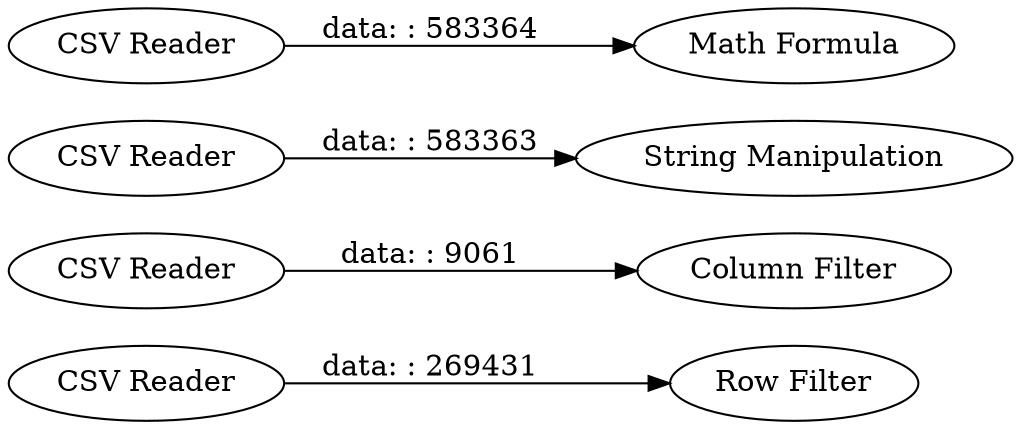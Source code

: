 digraph {
	"6096848084086237553_6" [label="Row Filter"]
	"6096848084086237553_2" [label="CSV Reader"]
	"6096848084086237553_3" [label="CSV Reader"]
	"6096848084086237553_7" [label="Column Filter"]
	"6096848084086237553_9" [label="Math Formula"]
	"6096848084086237553_1" [label="CSV Reader"]
	"6096848084086237553_8" [label="String Manipulation"]
	"6096848084086237553_10" [label="CSV Reader"]
	"6096848084086237553_1" -> "6096848084086237553_6" [label="data: : 269431"]
	"6096848084086237553_10" -> "6096848084086237553_9" [label="data: : 583364"]
	"6096848084086237553_3" -> "6096848084086237553_8" [label="data: : 583363"]
	"6096848084086237553_2" -> "6096848084086237553_7" [label="data: : 9061"]
	rankdir=LR
}
